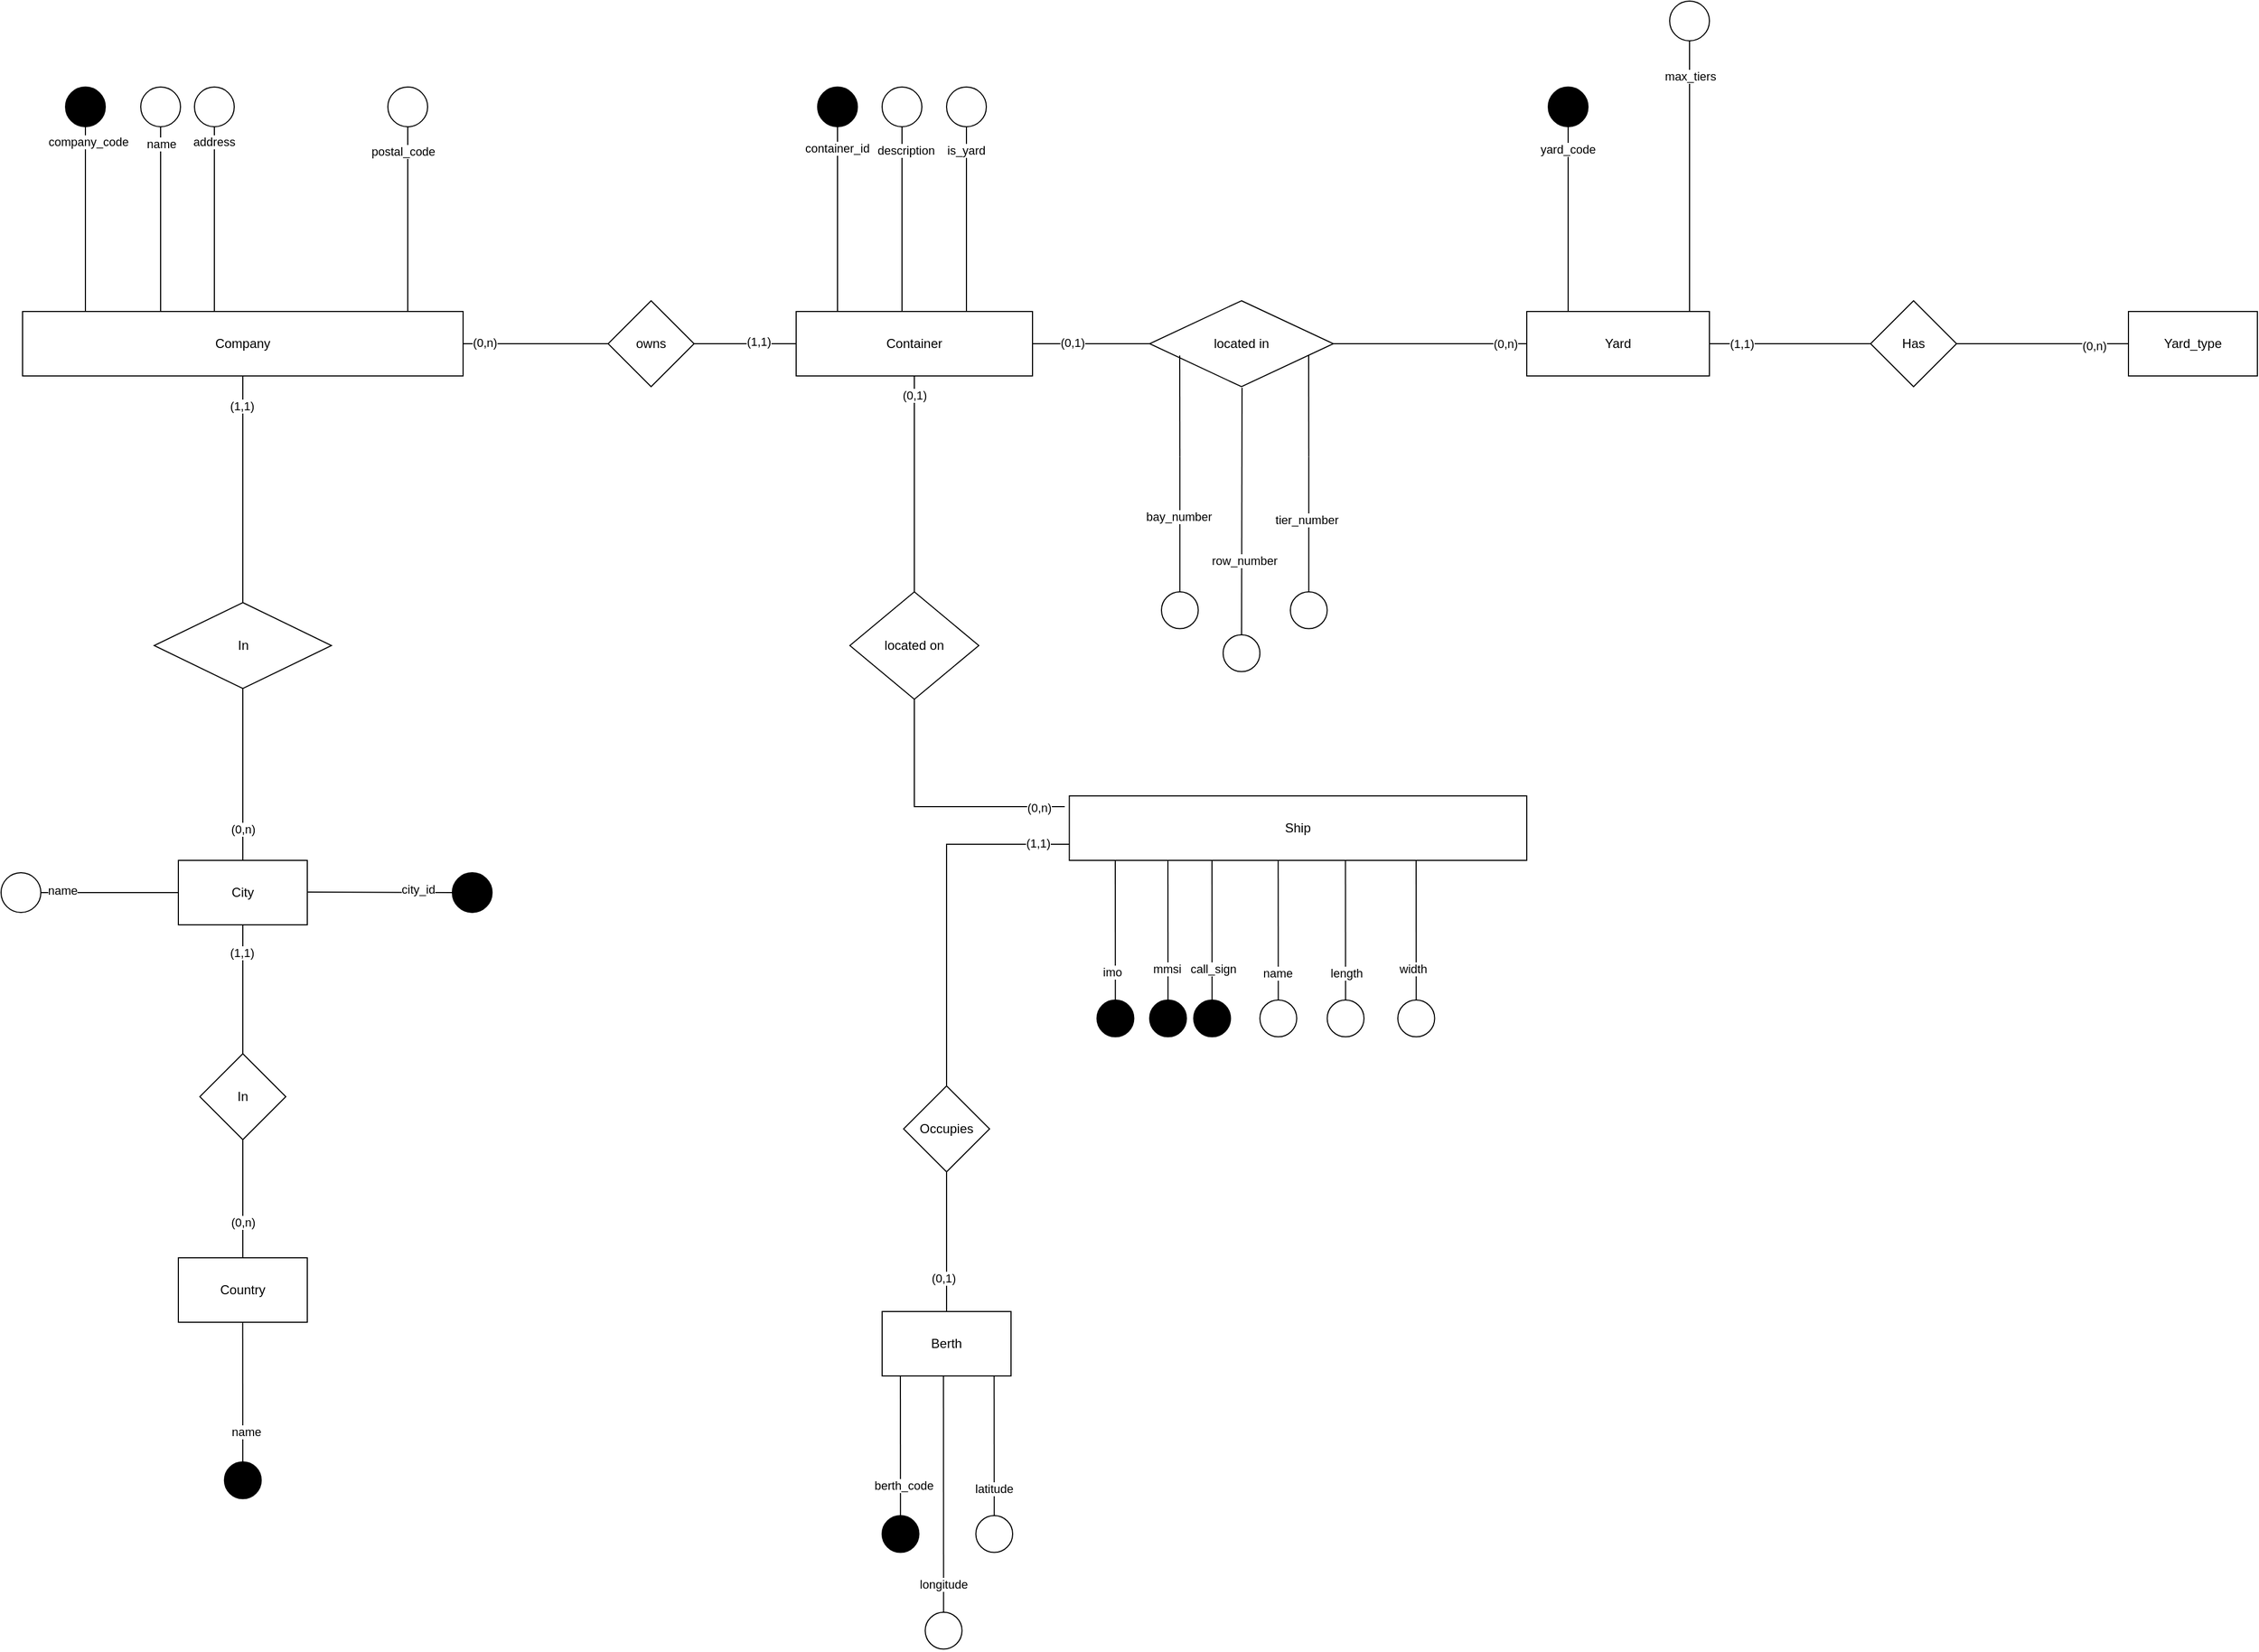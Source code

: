 <mxfile version="24.7.14">
  <diagram name="Page-1" id="e7e014a7-5840-1c2e-5031-d8a46d1fe8dd">
    <mxGraphModel dx="909" dy="559" grid="1" gridSize="10" guides="1" tooltips="1" connect="1" arrows="1" fold="1" page="1" pageScale="1" pageWidth="1169" pageHeight="826" background="none" math="0" shadow="0">
      <root>
        <mxCell id="0" />
        <mxCell id="1" parent="0" />
        <mxCell id="70YwTGDPezHO6x178m7y-58" value="" style="endArrow=none;html=1;rounded=0;exitX=1;exitY=0.5;exitDx=0;exitDy=0;entryX=0;entryY=0.5;entryDx=0;entryDy=0;" parent="1" source="70YwTGDPezHO6x178m7y-44" target="70YwTGDPezHO6x178m7y-57" edge="1">
          <mxGeometry relative="1" as="geometry" />
        </mxCell>
        <mxCell id="_iF7SoQvkyXgK8WLzw-X-60" value="(0,n)" style="edgeLabel;html=1;align=center;verticalAlign=middle;resizable=0;points=[];" vertex="1" connectable="0" parent="70YwTGDPezHO6x178m7y-58">
          <mxGeometry x="-0.702" relative="1" as="geometry">
            <mxPoint y="-1" as="offset" />
          </mxGeometry>
        </mxCell>
        <mxCell id="70YwTGDPezHO6x178m7y-72" value="" style="endArrow=none;html=1;rounded=0;exitX=0.5;exitY=1;exitDx=0;exitDy=0;entryX=0.5;entryY=0;entryDx=0;entryDy=0;" parent="1" source="70YwTGDPezHO6x178m7y-44" target="70YwTGDPezHO6x178m7y-71" edge="1">
          <mxGeometry relative="1" as="geometry" />
        </mxCell>
        <mxCell id="_iF7SoQvkyXgK8WLzw-X-100" value="(1,1)" style="edgeLabel;html=1;align=center;verticalAlign=middle;resizable=0;points=[];" vertex="1" connectable="0" parent="70YwTGDPezHO6x178m7y-72">
          <mxGeometry x="-0.734" y="-1" relative="1" as="geometry">
            <mxPoint as="offset" />
          </mxGeometry>
        </mxCell>
        <mxCell id="70YwTGDPezHO6x178m7y-44" value="Company" style="rounded=0;whiteSpace=wrap;html=1;" parent="1" vertex="1">
          <mxGeometry x="420" y="359" width="410" height="60" as="geometry" />
        </mxCell>
        <mxCell id="70YwTGDPezHO6x178m7y-47" value="" style="endArrow=none;html=1;rounded=0;exitX=0.5;exitY=0;exitDx=0;exitDy=0;entryX=0;entryY=0.5;entryDx=0;entryDy=0;" parent="1" target="70YwTGDPezHO6x178m7y-48" edge="1">
          <mxGeometry width="50" height="50" relative="1" as="geometry">
            <mxPoint x="778.5" y="359" as="sourcePoint" />
            <mxPoint x="723.5" y="200" as="targetPoint" />
          </mxGeometry>
        </mxCell>
        <mxCell id="_iF7SoQvkyXgK8WLzw-X-59" value="postal_code" style="edgeLabel;html=1;align=center;verticalAlign=middle;resizable=0;points=[];" vertex="1" connectable="0" parent="70YwTGDPezHO6x178m7y-47">
          <mxGeometry x="0.721" y="5" relative="1" as="geometry">
            <mxPoint y="-1" as="offset" />
          </mxGeometry>
        </mxCell>
        <mxCell id="70YwTGDPezHO6x178m7y-48" value="" style="ellipse;whiteSpace=wrap;html=1;aspect=fixed;rotation=-90;" parent="1" vertex="1">
          <mxGeometry x="760" y="150" width="37" height="37" as="geometry" />
        </mxCell>
        <mxCell id="70YwTGDPezHO6x178m7y-51" value="" style="endArrow=none;html=1;rounded=0;exitX=0.5;exitY=0;exitDx=0;exitDy=0;entryX=0;entryY=0.5;entryDx=0;entryDy=0;" parent="1" target="70YwTGDPezHO6x178m7y-52" edge="1">
          <mxGeometry width="50" height="50" relative="1" as="geometry">
            <mxPoint x="598.5" y="359" as="sourcePoint" />
            <mxPoint x="543.5" y="200" as="targetPoint" />
          </mxGeometry>
        </mxCell>
        <mxCell id="_iF7SoQvkyXgK8WLzw-X-56" value="address" style="edgeLabel;html=1;align=center;verticalAlign=middle;resizable=0;points=[];" vertex="1" connectable="0" parent="70YwTGDPezHO6x178m7y-51">
          <mxGeometry x="0.823" y="1" relative="1" as="geometry">
            <mxPoint y="-1" as="offset" />
          </mxGeometry>
        </mxCell>
        <mxCell id="70YwTGDPezHO6x178m7y-52" value="" style="ellipse;whiteSpace=wrap;html=1;aspect=fixed;rotation=-90;" parent="1" vertex="1">
          <mxGeometry x="580" y="150" width="37" height="37" as="geometry" />
        </mxCell>
        <mxCell id="70YwTGDPezHO6x178m7y-53" value="" style="endArrow=none;html=1;rounded=0;exitX=0.5;exitY=0;exitDx=0;exitDy=0;entryX=0;entryY=0.5;entryDx=0;entryDy=0;" parent="1" target="70YwTGDPezHO6x178m7y-54" edge="1">
          <mxGeometry width="50" height="50" relative="1" as="geometry">
            <mxPoint x="548.5" y="359" as="sourcePoint" />
            <mxPoint x="493.5" y="200" as="targetPoint" />
          </mxGeometry>
        </mxCell>
        <mxCell id="_iF7SoQvkyXgK8WLzw-X-55" value="name" style="edgeLabel;html=1;align=center;verticalAlign=middle;resizable=0;points=[];" vertex="1" connectable="0" parent="70YwTGDPezHO6x178m7y-53">
          <mxGeometry x="0.808" relative="1" as="geometry">
            <mxPoint y="-1" as="offset" />
          </mxGeometry>
        </mxCell>
        <mxCell id="70YwTGDPezHO6x178m7y-54" value="" style="ellipse;whiteSpace=wrap;html=1;aspect=fixed;rotation=-90;" parent="1" vertex="1">
          <mxGeometry x="530" y="150" width="37" height="37" as="geometry" />
        </mxCell>
        <mxCell id="70YwTGDPezHO6x178m7y-55" value="" style="endArrow=none;html=1;rounded=0;exitX=0.5;exitY=0;exitDx=0;exitDy=0;entryX=0;entryY=0.5;entryDx=0;entryDy=0;" parent="1" target="70YwTGDPezHO6x178m7y-56" edge="1">
          <mxGeometry width="50" height="50" relative="1" as="geometry">
            <mxPoint x="478.5" y="359" as="sourcePoint" />
            <mxPoint x="423.5" y="200" as="targetPoint" />
          </mxGeometry>
        </mxCell>
        <mxCell id="_iF7SoQvkyXgK8WLzw-X-54" value="company_code" style="edgeLabel;html=1;align=center;verticalAlign=middle;resizable=0;points=[];" vertex="1" connectable="0" parent="70YwTGDPezHO6x178m7y-55">
          <mxGeometry x="0.823" y="-2" relative="1" as="geometry">
            <mxPoint y="-1" as="offset" />
          </mxGeometry>
        </mxCell>
        <mxCell id="70YwTGDPezHO6x178m7y-56" value="" style="ellipse;whiteSpace=wrap;html=1;aspect=fixed;rotation=-90;fillColor=black;" parent="1" vertex="1">
          <mxGeometry x="460" y="150" width="37" height="37" as="geometry" />
        </mxCell>
        <mxCell id="70YwTGDPezHO6x178m7y-60" value="" style="endArrow=none;html=1;rounded=0;exitX=1;exitY=0.5;exitDx=0;exitDy=0;entryX=0;entryY=0.5;entryDx=0;entryDy=0;" parent="1" source="70YwTGDPezHO6x178m7y-57" target="70YwTGDPezHO6x178m7y-59" edge="1">
          <mxGeometry relative="1" as="geometry" />
        </mxCell>
        <mxCell id="_iF7SoQvkyXgK8WLzw-X-61" value="(1,1)" style="edgeLabel;html=1;align=center;verticalAlign=middle;resizable=0;points=[];" vertex="1" connectable="0" parent="70YwTGDPezHO6x178m7y-60">
          <mxGeometry x="0.266" y="2" relative="1" as="geometry">
            <mxPoint as="offset" />
          </mxGeometry>
        </mxCell>
        <mxCell id="70YwTGDPezHO6x178m7y-57" value="owns" style="rhombus;whiteSpace=wrap;html=1;rounded=0;" parent="1" vertex="1">
          <mxGeometry x="965" y="349" width="80" height="80" as="geometry" />
        </mxCell>
        <mxCell id="70YwTGDPezHO6x178m7y-68" value="" style="endArrow=none;html=1;rounded=0;entryX=0;entryY=0.5;entryDx=0;entryDy=0;exitX=1;exitY=0.5;exitDx=0;exitDy=0;" parent="1" edge="1">
          <mxGeometry relative="1" as="geometry">
            <mxPoint x="1250" y="419" as="sourcePoint" />
            <mxPoint x="1250" y="620" as="targetPoint" />
          </mxGeometry>
        </mxCell>
        <mxCell id="_iF7SoQvkyXgK8WLzw-X-87" value="(0,1)" style="edgeLabel;html=1;align=center;verticalAlign=middle;resizable=0;points=[];" vertex="1" connectable="0" parent="70YwTGDPezHO6x178m7y-68">
          <mxGeometry x="-0.821" relative="1" as="geometry">
            <mxPoint as="offset" />
          </mxGeometry>
        </mxCell>
        <mxCell id="70YwTGDPezHO6x178m7y-59" value="Container" style="whiteSpace=wrap;html=1;rounded=0;" parent="1" vertex="1">
          <mxGeometry x="1140" y="359" width="220" height="60" as="geometry" />
        </mxCell>
        <mxCell id="70YwTGDPezHO6x178m7y-61" value="" style="endArrow=none;html=1;rounded=0;exitX=0.5;exitY=0;exitDx=0;exitDy=0;entryX=0;entryY=0.5;entryDx=0;entryDy=0;" parent="1" target="70YwTGDPezHO6x178m7y-62" edge="1">
          <mxGeometry width="50" height="50" relative="1" as="geometry">
            <mxPoint x="1178.5" y="359" as="sourcePoint" />
            <mxPoint x="1123.5" y="200" as="targetPoint" />
          </mxGeometry>
        </mxCell>
        <mxCell id="_iF7SoQvkyXgK8WLzw-X-62" value="container_id" style="edgeLabel;html=1;align=center;verticalAlign=middle;resizable=0;points=[];" vertex="1" connectable="0" parent="70YwTGDPezHO6x178m7y-61">
          <mxGeometry x="0.764" y="1" relative="1" as="geometry">
            <mxPoint y="-1" as="offset" />
          </mxGeometry>
        </mxCell>
        <mxCell id="70YwTGDPezHO6x178m7y-62" value="" style="ellipse;whiteSpace=wrap;html=1;aspect=fixed;rotation=-90;fillColor=black;" parent="1" vertex="1">
          <mxGeometry x="1160" y="150" width="37" height="37" as="geometry" />
        </mxCell>
        <mxCell id="70YwTGDPezHO6x178m7y-63" value="" style="endArrow=none;html=1;rounded=0;exitX=0.5;exitY=0;exitDx=0;exitDy=0;entryX=0;entryY=0.5;entryDx=0;entryDy=0;" parent="1" target="70YwTGDPezHO6x178m7y-64" edge="1">
          <mxGeometry width="50" height="50" relative="1" as="geometry">
            <mxPoint x="1238.5" y="359" as="sourcePoint" />
            <mxPoint x="1183.5" y="200" as="targetPoint" />
          </mxGeometry>
        </mxCell>
        <mxCell id="_iF7SoQvkyXgK8WLzw-X-63" value="description" style="edgeLabel;html=1;align=center;verticalAlign=middle;resizable=0;points=[];" vertex="1" connectable="0" parent="70YwTGDPezHO6x178m7y-63">
          <mxGeometry x="0.736" y="-3" relative="1" as="geometry">
            <mxPoint y="-1" as="offset" />
          </mxGeometry>
        </mxCell>
        <mxCell id="70YwTGDPezHO6x178m7y-64" value="" style="ellipse;whiteSpace=wrap;html=1;aspect=fixed;rotation=-90;" parent="1" vertex="1">
          <mxGeometry x="1220" y="150" width="37" height="37" as="geometry" />
        </mxCell>
        <mxCell id="70YwTGDPezHO6x178m7y-65" value="" style="endArrow=none;html=1;rounded=0;exitX=0.5;exitY=0;exitDx=0;exitDy=0;entryX=0;entryY=0.5;entryDx=0;entryDy=0;" parent="1" target="70YwTGDPezHO6x178m7y-66" edge="1">
          <mxGeometry width="50" height="50" relative="1" as="geometry">
            <mxPoint x="1298.5" y="359" as="sourcePoint" />
            <mxPoint x="1243.5" y="200" as="targetPoint" />
          </mxGeometry>
        </mxCell>
        <mxCell id="_iF7SoQvkyXgK8WLzw-X-64" value="is_yard" style="edgeLabel;html=1;align=center;verticalAlign=middle;resizable=0;points=[];" vertex="1" connectable="0" parent="70YwTGDPezHO6x178m7y-65">
          <mxGeometry x="0.736" y="1" relative="1" as="geometry">
            <mxPoint y="-1" as="offset" />
          </mxGeometry>
        </mxCell>
        <mxCell id="70YwTGDPezHO6x178m7y-66" value="" style="ellipse;whiteSpace=wrap;html=1;aspect=fixed;rotation=-90;" parent="1" vertex="1">
          <mxGeometry x="1280" y="150" width="37" height="37" as="geometry" />
        </mxCell>
        <mxCell id="70YwTGDPezHO6x178m7y-70" value="" style="endArrow=none;html=1;rounded=0;entryX=0;entryY=0.5;entryDx=0;entryDy=0;exitX=0.5;exitY=1;exitDx=0;exitDy=0;" parent="1" source="70YwTGDPezHO6x178m7y-67" edge="1">
          <mxGeometry relative="1" as="geometry">
            <Array as="points">
              <mxPoint x="1250" y="820" />
              <mxPoint x="1280" y="820" />
            </Array>
            <mxPoint x="1390" y="820" as="targetPoint" />
          </mxGeometry>
        </mxCell>
        <mxCell id="_iF7SoQvkyXgK8WLzw-X-85" value="(0,n)" style="edgeLabel;html=1;align=center;verticalAlign=middle;resizable=0;points=[];" vertex="1" connectable="0" parent="70YwTGDPezHO6x178m7y-70">
          <mxGeometry x="0.8" y="-1" relative="1" as="geometry">
            <mxPoint as="offset" />
          </mxGeometry>
        </mxCell>
        <mxCell id="70YwTGDPezHO6x178m7y-67" value="located on" style="rhombus;whiteSpace=wrap;html=1;rounded=0;" parent="1" vertex="1">
          <mxGeometry x="1190" y="620" width="120" height="100" as="geometry" />
        </mxCell>
        <mxCell id="70YwTGDPezHO6x178m7y-81" value="" style="endArrow=none;html=1;rounded=0;entryX=0.5;entryY=0;entryDx=0;entryDy=0;exitX=0;exitY=0.75;exitDx=0;exitDy=0;" parent="1" source="70YwTGDPezHO6x178m7y-69" target="70YwTGDPezHO6x178m7y-80" edge="1">
          <mxGeometry relative="1" as="geometry">
            <Array as="points">
              <mxPoint x="1280" y="855" />
            </Array>
          </mxGeometry>
        </mxCell>
        <mxCell id="_iF7SoQvkyXgK8WLzw-X-84" value="(1,1)" style="edgeLabel;html=1;align=center;verticalAlign=middle;resizable=0;points=[];" vertex="1" connectable="0" parent="70YwTGDPezHO6x178m7y-81">
          <mxGeometry x="-0.826" y="-1" relative="1" as="geometry">
            <mxPoint as="offset" />
          </mxGeometry>
        </mxCell>
        <mxCell id="70YwTGDPezHO6x178m7y-69" value="Ship" style="whiteSpace=wrap;html=1;rounded=0;" parent="1" vertex="1">
          <mxGeometry x="1394.25" y="810" width="425.75" height="60" as="geometry" />
        </mxCell>
        <mxCell id="70YwTGDPezHO6x178m7y-75" value="" style="endArrow=none;html=1;rounded=0;exitX=0.5;exitY=1;exitDx=0;exitDy=0;entryX=0.5;entryY=0;entryDx=0;entryDy=0;" parent="1" source="70YwTGDPezHO6x178m7y-71" target="70YwTGDPezHO6x178m7y-74" edge="1">
          <mxGeometry relative="1" as="geometry" />
        </mxCell>
        <mxCell id="_iF7SoQvkyXgK8WLzw-X-101" value="(0,n)" style="edgeLabel;html=1;align=center;verticalAlign=middle;resizable=0;points=[];" vertex="1" connectable="0" parent="70YwTGDPezHO6x178m7y-75">
          <mxGeometry x="0.637" relative="1" as="geometry">
            <mxPoint as="offset" />
          </mxGeometry>
        </mxCell>
        <mxCell id="70YwTGDPezHO6x178m7y-71" value="In" style="rhombus;whiteSpace=wrap;html=1;rounded=0;" parent="1" vertex="1">
          <mxGeometry x="542.5" y="630" width="165" height="80" as="geometry" />
        </mxCell>
        <mxCell id="70YwTGDPezHO6x178m7y-77" value="" style="endArrow=none;html=1;rounded=0;exitX=0.5;exitY=1;exitDx=0;exitDy=0;entryX=0.5;entryY=0;entryDx=0;entryDy=0;" parent="1" source="70YwTGDPezHO6x178m7y-74" target="70YwTGDPezHO6x178m7y-76" edge="1">
          <mxGeometry relative="1" as="geometry" />
        </mxCell>
        <mxCell id="_iF7SoQvkyXgK8WLzw-X-110" value="(1,1)" style="edgeLabel;html=1;align=center;verticalAlign=middle;resizable=0;points=[];" vertex="1" connectable="0" parent="70YwTGDPezHO6x178m7y-77">
          <mxGeometry x="-0.571" y="-1" relative="1" as="geometry">
            <mxPoint as="offset" />
          </mxGeometry>
        </mxCell>
        <mxCell id="70YwTGDPezHO6x178m7y-74" value="City" style="whiteSpace=wrap;html=1;rounded=0;" parent="1" vertex="1">
          <mxGeometry x="565" y="870" width="120" height="60" as="geometry" />
        </mxCell>
        <mxCell id="70YwTGDPezHO6x178m7y-79" value="" style="endArrow=none;html=1;rounded=0;entryX=0.5;entryY=0;entryDx=0;entryDy=0;exitX=0.5;exitY=1;exitDx=0;exitDy=0;" parent="1" source="70YwTGDPezHO6x178m7y-76" target="70YwTGDPezHO6x178m7y-78" edge="1">
          <mxGeometry relative="1" as="geometry" />
        </mxCell>
        <mxCell id="_iF7SoQvkyXgK8WLzw-X-111" value="(0,n)" style="edgeLabel;html=1;align=center;verticalAlign=middle;resizable=0;points=[];" vertex="1" connectable="0" parent="70YwTGDPezHO6x178m7y-79">
          <mxGeometry x="0.397" relative="1" as="geometry">
            <mxPoint as="offset" />
          </mxGeometry>
        </mxCell>
        <mxCell id="70YwTGDPezHO6x178m7y-76" value="In" style="rhombus;whiteSpace=wrap;html=1;rounded=0;" parent="1" vertex="1">
          <mxGeometry x="585" y="1050" width="80" height="80" as="geometry" />
        </mxCell>
        <mxCell id="70YwTGDPezHO6x178m7y-78" value="Country" style="whiteSpace=wrap;html=1;rounded=0;" parent="1" vertex="1">
          <mxGeometry x="565" y="1240" width="120" height="60" as="geometry" />
        </mxCell>
        <mxCell id="70YwTGDPezHO6x178m7y-83" value="" style="endArrow=none;html=1;rounded=0;entryX=0.5;entryY=0;entryDx=0;entryDy=0;exitX=0.5;exitY=1;exitDx=0;exitDy=0;" parent="1" source="70YwTGDPezHO6x178m7y-80" target="70YwTGDPezHO6x178m7y-82" edge="1">
          <mxGeometry relative="1" as="geometry" />
        </mxCell>
        <mxCell id="_iF7SoQvkyXgK8WLzw-X-83" value="(0,1)" style="edgeLabel;html=1;align=center;verticalAlign=middle;resizable=0;points=[];" vertex="1" connectable="0" parent="70YwTGDPezHO6x178m7y-83">
          <mxGeometry x="0.523" y="-3" relative="1" as="geometry">
            <mxPoint as="offset" />
          </mxGeometry>
        </mxCell>
        <mxCell id="70YwTGDPezHO6x178m7y-80" value="Occupies" style="rhombus;whiteSpace=wrap;html=1;rounded=0;" parent="1" vertex="1">
          <mxGeometry x="1240" y="1080" width="80" height="80" as="geometry" />
        </mxCell>
        <mxCell id="70YwTGDPezHO6x178m7y-82" value="Berth" style="whiteSpace=wrap;html=1;rounded=0;" parent="1" vertex="1">
          <mxGeometry x="1220" y="1290" width="120" height="60" as="geometry" />
        </mxCell>
        <mxCell id="70YwTGDPezHO6x178m7y-87" value="" style="endArrow=none;html=1;rounded=0;exitX=0.5;exitY=0;exitDx=0;exitDy=0;entryX=0;entryY=0.5;entryDx=0;entryDy=0;" parent="1" target="70YwTGDPezHO6x178m7y-86" edge="1">
          <mxGeometry relative="1" as="geometry">
            <mxPoint x="1710" y="389.005" as="sourcePoint" />
          </mxGeometry>
        </mxCell>
        <mxCell id="70YwTGDPezHO6x178m7y-84" value="located in" style="rhombus;whiteSpace=wrap;html=1;rounded=0;" parent="1" vertex="1">
          <mxGeometry x="1469" y="349" width="171" height="80" as="geometry" />
        </mxCell>
        <mxCell id="_iF7SoQvkyXgK8WLzw-X-113" value="" style="endArrow=none;html=1;rounded=0;exitX=1;exitY=0.5;exitDx=0;exitDy=0;entryX=0;entryY=0.5;entryDx=0;entryDy=0;" edge="1" parent="1" source="70YwTGDPezHO6x178m7y-86" target="_iF7SoQvkyXgK8WLzw-X-112">
          <mxGeometry relative="1" as="geometry" />
        </mxCell>
        <mxCell id="_iF7SoQvkyXgK8WLzw-X-116" value="(1,1)" style="edgeLabel;html=1;align=center;verticalAlign=middle;resizable=0;points=[];" vertex="1" connectable="0" parent="_iF7SoQvkyXgK8WLzw-X-113">
          <mxGeometry x="-0.607" relative="1" as="geometry">
            <mxPoint as="offset" />
          </mxGeometry>
        </mxCell>
        <mxCell id="70YwTGDPezHO6x178m7y-86" value="Yard" style="whiteSpace=wrap;html=1;rounded=0;" parent="1" vertex="1">
          <mxGeometry x="1820" y="359" width="170" height="60" as="geometry" />
        </mxCell>
        <mxCell id="_iF7SoQvkyXgK8WLzw-X-3" value="" style="endArrow=none;html=1;rounded=0;exitX=0.5;exitY=0;exitDx=0;exitDy=0;entryX=0;entryY=0.5;entryDx=0;entryDy=0;" edge="1" parent="1" target="_iF7SoQvkyXgK8WLzw-X-4">
          <mxGeometry width="50" height="50" relative="1" as="geometry">
            <mxPoint x="1971.5" y="359" as="sourcePoint" />
            <mxPoint x="1916.5" y="200" as="targetPoint" />
          </mxGeometry>
        </mxCell>
        <mxCell id="_iF7SoQvkyXgK8WLzw-X-71" value="max_tiers" style="edgeLabel;html=1;align=center;verticalAlign=middle;resizable=0;points=[];" vertex="1" connectable="0" parent="_iF7SoQvkyXgK8WLzw-X-3">
          <mxGeometry x="0.736" relative="1" as="geometry">
            <mxPoint y="-1" as="offset" />
          </mxGeometry>
        </mxCell>
        <mxCell id="_iF7SoQvkyXgK8WLzw-X-4" value="" style="ellipse;whiteSpace=wrap;html=1;aspect=fixed;rotation=-90;" vertex="1" parent="1">
          <mxGeometry x="1953" y="70" width="37" height="37" as="geometry" />
        </mxCell>
        <mxCell id="_iF7SoQvkyXgK8WLzw-X-7" value="" style="endArrow=none;html=1;rounded=0;exitX=0.5;exitY=0;exitDx=0;exitDy=0;entryX=0;entryY=0.5;entryDx=0;entryDy=0;" edge="1" parent="1" target="_iF7SoQvkyXgK8WLzw-X-8">
          <mxGeometry width="50" height="50" relative="1" as="geometry">
            <mxPoint x="1858.5" y="359" as="sourcePoint" />
            <mxPoint x="1803.5" y="200" as="targetPoint" />
          </mxGeometry>
        </mxCell>
        <mxCell id="_iF7SoQvkyXgK8WLzw-X-68" value="yard_code" style="edgeLabel;html=1;align=center;verticalAlign=middle;resizable=0;points=[];" vertex="1" connectable="0" parent="_iF7SoQvkyXgK8WLzw-X-7">
          <mxGeometry x="0.75" y="1" relative="1" as="geometry">
            <mxPoint y="-1" as="offset" />
          </mxGeometry>
        </mxCell>
        <mxCell id="_iF7SoQvkyXgK8WLzw-X-8" value="" style="ellipse;whiteSpace=wrap;html=1;aspect=fixed;rotation=-90;fillColor=black;" vertex="1" parent="1">
          <mxGeometry x="1840" y="150" width="37" height="37" as="geometry" />
        </mxCell>
        <mxCell id="_iF7SoQvkyXgK8WLzw-X-16" value="" style="endArrow=none;html=1;rounded=0;" edge="1" parent="1">
          <mxGeometry width="50" height="50" relative="1" as="geometry">
            <mxPoint x="1250" y="530" as="sourcePoint" />
            <mxPoint x="1250" y="530" as="targetPoint" />
            <Array as="points" />
          </mxGeometry>
        </mxCell>
        <mxCell id="_iF7SoQvkyXgK8WLzw-X-17" value="" style="endArrow=none;html=1;rounded=0;entryX=0;entryY=0.5;entryDx=0;entryDy=0;" edge="1" parent="1" target="_iF7SoQvkyXgK8WLzw-X-18">
          <mxGeometry width="50" height="50" relative="1" as="geometry">
            <mxPoint x="1497.125" y="494.25" as="sourcePoint" />
            <mxPoint x="1500.75" y="542" as="targetPoint" />
          </mxGeometry>
        </mxCell>
        <mxCell id="_iF7SoQvkyXgK8WLzw-X-65" value="bay_number" style="edgeLabel;html=1;align=center;verticalAlign=middle;resizable=0;points=[];" vertex="1" connectable="0" parent="_iF7SoQvkyXgK8WLzw-X-17">
          <mxGeometry x="-0.315" y="-1" relative="1" as="geometry">
            <mxPoint as="offset" />
          </mxGeometry>
        </mxCell>
        <mxCell id="_iF7SoQvkyXgK8WLzw-X-18" value="" style="ellipse;whiteSpace=wrap;html=1;aspect=fixed;rotation=-90;" vertex="1" parent="1">
          <mxGeometry x="1480" y="620" width="34.25" height="34.25" as="geometry" />
        </mxCell>
        <mxCell id="_iF7SoQvkyXgK8WLzw-X-20" value="" style="endArrow=none;html=1;rounded=0;entryX=0;entryY=0.5;entryDx=0;entryDy=0;" edge="1" parent="1" target="_iF7SoQvkyXgK8WLzw-X-21">
          <mxGeometry width="50" height="50" relative="1" as="geometry">
            <mxPoint x="1555" y="430" as="sourcePoint" />
            <mxPoint x="1558.13" y="561" as="targetPoint" />
            <Array as="points" />
          </mxGeometry>
        </mxCell>
        <mxCell id="_iF7SoQvkyXgK8WLzw-X-66" value="row_number" style="edgeLabel;html=1;align=center;verticalAlign=middle;resizable=0;points=[];" vertex="1" connectable="0" parent="_iF7SoQvkyXgK8WLzw-X-20">
          <mxGeometry x="0.22" y="2" relative="1" as="geometry">
            <mxPoint as="offset" />
          </mxGeometry>
        </mxCell>
        <mxCell id="_iF7SoQvkyXgK8WLzw-X-21" value="" style="ellipse;whiteSpace=wrap;html=1;aspect=fixed;rotation=-90;" vertex="1" parent="1">
          <mxGeometry x="1537.38" y="660" width="34.25" height="34.25" as="geometry" />
        </mxCell>
        <mxCell id="_iF7SoQvkyXgK8WLzw-X-22" value="" style="endArrow=none;html=1;rounded=0;entryX=0;entryY=0.5;entryDx=0;entryDy=0;" edge="1" parent="1" target="_iF7SoQvkyXgK8WLzw-X-23">
          <mxGeometry width="50" height="50" relative="1" as="geometry">
            <mxPoint x="1617.125" y="494.25" as="sourcePoint" />
            <mxPoint x="1620.75" y="542" as="targetPoint" />
          </mxGeometry>
        </mxCell>
        <mxCell id="_iF7SoQvkyXgK8WLzw-X-67" value="tier_number" style="edgeLabel;html=1;align=center;verticalAlign=middle;resizable=0;points=[];" vertex="1" connectable="0" parent="_iF7SoQvkyXgK8WLzw-X-22">
          <mxGeometry x="-0.286" y="-2" relative="1" as="geometry">
            <mxPoint y="1" as="offset" />
          </mxGeometry>
        </mxCell>
        <mxCell id="_iF7SoQvkyXgK8WLzw-X-23" value="" style="ellipse;whiteSpace=wrap;html=1;aspect=fixed;rotation=-90;" vertex="1" parent="1">
          <mxGeometry x="1600" y="620" width="34.25" height="34.25" as="geometry" />
        </mxCell>
        <mxCell id="_iF7SoQvkyXgK8WLzw-X-24" value="" style="endArrow=none;html=1;rounded=0;entryX=0;entryY=0.5;entryDx=0;entryDy=0;" edge="1" parent="1" target="_iF7SoQvkyXgK8WLzw-X-25">
          <mxGeometry width="50" height="50" relative="1" as="geometry">
            <mxPoint x="1237" y="1350" as="sourcePoint" />
            <mxPoint x="1240.75" y="1492" as="targetPoint" />
          </mxGeometry>
        </mxCell>
        <mxCell id="_iF7SoQvkyXgK8WLzw-X-80" value="berth_code" style="edgeLabel;html=1;align=center;verticalAlign=middle;resizable=0;points=[];" vertex="1" connectable="0" parent="_iF7SoQvkyXgK8WLzw-X-24">
          <mxGeometry x="0.245" y="3" relative="1" as="geometry">
            <mxPoint as="offset" />
          </mxGeometry>
        </mxCell>
        <mxCell id="_iF7SoQvkyXgK8WLzw-X-25" value="" style="ellipse;whiteSpace=wrap;html=1;aspect=fixed;rotation=-90;fillColor=black;" vertex="1" parent="1">
          <mxGeometry x="1220" y="1480" width="34.25" height="34.25" as="geometry" />
        </mxCell>
        <mxCell id="_iF7SoQvkyXgK8WLzw-X-26" value="" style="endArrow=none;html=1;rounded=0;entryX=0;entryY=0.5;entryDx=0;entryDy=0;" edge="1" parent="1" target="_iF7SoQvkyXgK8WLzw-X-27">
          <mxGeometry width="50" height="50" relative="1" as="geometry">
            <mxPoint x="1277.13" y="1350" as="sourcePoint" />
            <mxPoint x="1280.88" y="1492" as="targetPoint" />
          </mxGeometry>
        </mxCell>
        <mxCell id="_iF7SoQvkyXgK8WLzw-X-81" value="longitude" style="edgeLabel;html=1;align=center;verticalAlign=middle;resizable=0;points=[];" vertex="1" connectable="0" parent="_iF7SoQvkyXgK8WLzw-X-26">
          <mxGeometry x="0.522" relative="1" as="geometry">
            <mxPoint as="offset" />
          </mxGeometry>
        </mxCell>
        <mxCell id="_iF7SoQvkyXgK8WLzw-X-27" value="" style="ellipse;whiteSpace=wrap;html=1;aspect=fixed;rotation=-90;" vertex="1" parent="1">
          <mxGeometry x="1260.12" y="1570" width="34.25" height="34.25" as="geometry" />
        </mxCell>
        <mxCell id="_iF7SoQvkyXgK8WLzw-X-28" value="" style="endArrow=none;html=1;rounded=0;entryX=0;entryY=0.5;entryDx=0;entryDy=0;" edge="1" parent="1" target="_iF7SoQvkyXgK8WLzw-X-29">
          <mxGeometry width="50" height="50" relative="1" as="geometry">
            <mxPoint x="1324.25" y="1350" as="sourcePoint" />
            <mxPoint x="1328" y="1492" as="targetPoint" />
          </mxGeometry>
        </mxCell>
        <mxCell id="_iF7SoQvkyXgK8WLzw-X-82" value="latitude" style="edgeLabel;html=1;align=center;verticalAlign=middle;resizable=0;points=[];" vertex="1" connectable="0" parent="_iF7SoQvkyXgK8WLzw-X-28">
          <mxGeometry x="0.276" y="-1" relative="1" as="geometry">
            <mxPoint as="offset" />
          </mxGeometry>
        </mxCell>
        <mxCell id="_iF7SoQvkyXgK8WLzw-X-29" value="" style="ellipse;whiteSpace=wrap;html=1;aspect=fixed;rotation=-90;" vertex="1" parent="1">
          <mxGeometry x="1307.25" y="1480" width="34.25" height="34.25" as="geometry" />
        </mxCell>
        <mxCell id="_iF7SoQvkyXgK8WLzw-X-30" value="" style="endArrow=none;html=1;rounded=0;entryX=0;entryY=0.5;entryDx=0;entryDy=0;" edge="1" parent="1" target="_iF7SoQvkyXgK8WLzw-X-31">
          <mxGeometry width="50" height="50" relative="1" as="geometry">
            <mxPoint x="1437" y="870" as="sourcePoint" />
            <mxPoint x="1440.75" y="1012" as="targetPoint" />
          </mxGeometry>
        </mxCell>
        <mxCell id="_iF7SoQvkyXgK8WLzw-X-72" value="imo" style="edgeLabel;html=1;align=center;verticalAlign=middle;resizable=0;points=[];" vertex="1" connectable="0" parent="_iF7SoQvkyXgK8WLzw-X-30">
          <mxGeometry x="0.26" y="-3" relative="1" as="geometry">
            <mxPoint as="offset" />
          </mxGeometry>
        </mxCell>
        <mxCell id="_iF7SoQvkyXgK8WLzw-X-31" value="" style="ellipse;whiteSpace=wrap;html=1;aspect=fixed;rotation=-90;fillColor=black;" vertex="1" parent="1">
          <mxGeometry x="1420" y="1000" width="34.25" height="34.25" as="geometry" />
        </mxCell>
        <mxCell id="_iF7SoQvkyXgK8WLzw-X-32" value="" style="endArrow=none;html=1;rounded=0;entryX=0;entryY=0.5;entryDx=0;entryDy=0;" edge="1" parent="1" target="_iF7SoQvkyXgK8WLzw-X-33">
          <mxGeometry width="50" height="50" relative="1" as="geometry">
            <mxPoint x="1486" y="870" as="sourcePoint" />
            <mxPoint x="1489.75" y="1012" as="targetPoint" />
          </mxGeometry>
        </mxCell>
        <mxCell id="_iF7SoQvkyXgK8WLzw-X-73" value="mmsi" style="edgeLabel;html=1;align=center;verticalAlign=middle;resizable=0;points=[];" vertex="1" connectable="0" parent="_iF7SoQvkyXgK8WLzw-X-32">
          <mxGeometry x="0.23" y="-1" relative="1" as="geometry">
            <mxPoint as="offset" />
          </mxGeometry>
        </mxCell>
        <mxCell id="_iF7SoQvkyXgK8WLzw-X-33" value="" style="ellipse;whiteSpace=wrap;html=1;aspect=fixed;rotation=-90;fillColor=black;" vertex="1" parent="1">
          <mxGeometry x="1469" y="1000" width="34.25" height="34.25" as="geometry" />
        </mxCell>
        <mxCell id="_iF7SoQvkyXgK8WLzw-X-34" value="" style="endArrow=none;html=1;rounded=0;entryX=0;entryY=0.5;entryDx=0;entryDy=0;" edge="1" parent="1" target="_iF7SoQvkyXgK8WLzw-X-35">
          <mxGeometry width="50" height="50" relative="1" as="geometry">
            <mxPoint x="1527" y="870" as="sourcePoint" />
            <mxPoint x="1530.75" y="1012" as="targetPoint" />
          </mxGeometry>
        </mxCell>
        <mxCell id="_iF7SoQvkyXgK8WLzw-X-74" value="call_sign" style="edgeLabel;html=1;align=center;verticalAlign=middle;resizable=0;points=[];" vertex="1" connectable="0" parent="_iF7SoQvkyXgK8WLzw-X-34">
          <mxGeometry x="0.23" y="1" relative="1" as="geometry">
            <mxPoint as="offset" />
          </mxGeometry>
        </mxCell>
        <mxCell id="_iF7SoQvkyXgK8WLzw-X-35" value="" style="ellipse;whiteSpace=wrap;html=1;aspect=fixed;rotation=-90;fillColor=black;" vertex="1" parent="1">
          <mxGeometry x="1510" y="1000" width="34.25" height="34.25" as="geometry" />
        </mxCell>
        <mxCell id="_iF7SoQvkyXgK8WLzw-X-36" value="" style="endArrow=none;html=1;rounded=0;entryX=0;entryY=0.5;entryDx=0;entryDy=0;" edge="1" parent="1" target="_iF7SoQvkyXgK8WLzw-X-37">
          <mxGeometry width="50" height="50" relative="1" as="geometry">
            <mxPoint x="1588.63" y="870" as="sourcePoint" />
            <mxPoint x="1592.38" y="1012" as="targetPoint" />
          </mxGeometry>
        </mxCell>
        <mxCell id="_iF7SoQvkyXgK8WLzw-X-75" value="name" style="edgeLabel;html=1;align=center;verticalAlign=middle;resizable=0;points=[];" vertex="1" connectable="0" parent="_iF7SoQvkyXgK8WLzw-X-36">
          <mxGeometry x="0.276" y="-1" relative="1" as="geometry">
            <mxPoint as="offset" />
          </mxGeometry>
        </mxCell>
        <mxCell id="_iF7SoQvkyXgK8WLzw-X-37" value="" style="ellipse;whiteSpace=wrap;html=1;aspect=fixed;rotation=-90;" vertex="1" parent="1">
          <mxGeometry x="1571.63" y="1000" width="34.25" height="34.25" as="geometry" />
        </mxCell>
        <mxCell id="_iF7SoQvkyXgK8WLzw-X-38" value="" style="endArrow=none;html=1;rounded=0;entryX=0;entryY=0.5;entryDx=0;entryDy=0;" edge="1" parent="1" target="_iF7SoQvkyXgK8WLzw-X-39">
          <mxGeometry width="50" height="50" relative="1" as="geometry">
            <mxPoint x="1651.25" y="870" as="sourcePoint" />
            <mxPoint x="1655" y="1012" as="targetPoint" />
          </mxGeometry>
        </mxCell>
        <mxCell id="_iF7SoQvkyXgK8WLzw-X-76" value="length" style="edgeLabel;html=1;align=center;verticalAlign=middle;resizable=0;points=[];" vertex="1" connectable="0" parent="_iF7SoQvkyXgK8WLzw-X-38">
          <mxGeometry x="0.276" relative="1" as="geometry">
            <mxPoint as="offset" />
          </mxGeometry>
        </mxCell>
        <mxCell id="_iF7SoQvkyXgK8WLzw-X-39" value="" style="ellipse;whiteSpace=wrap;html=1;aspect=fixed;rotation=-90;" vertex="1" parent="1">
          <mxGeometry x="1634.25" y="1000" width="34.25" height="34.25" as="geometry" />
        </mxCell>
        <mxCell id="_iF7SoQvkyXgK8WLzw-X-40" value="" style="endArrow=none;html=1;rounded=0;entryX=0;entryY=0.5;entryDx=0;entryDy=0;" edge="1" parent="1" target="_iF7SoQvkyXgK8WLzw-X-41">
          <mxGeometry width="50" height="50" relative="1" as="geometry">
            <mxPoint x="1717" y="870" as="sourcePoint" />
            <mxPoint x="1720.75" y="1012" as="targetPoint" />
          </mxGeometry>
        </mxCell>
        <mxCell id="_iF7SoQvkyXgK8WLzw-X-77" value="width" style="edgeLabel;html=1;align=center;verticalAlign=middle;resizable=0;points=[];" vertex="1" connectable="0" parent="_iF7SoQvkyXgK8WLzw-X-40">
          <mxGeometry x="0.23" y="-3" relative="1" as="geometry">
            <mxPoint as="offset" />
          </mxGeometry>
        </mxCell>
        <mxCell id="_iF7SoQvkyXgK8WLzw-X-41" value="" style="ellipse;whiteSpace=wrap;html=1;aspect=fixed;rotation=-90;" vertex="1" parent="1">
          <mxGeometry x="1700" y="1000" width="34.25" height="34.25" as="geometry" />
        </mxCell>
        <mxCell id="_iF7SoQvkyXgK8WLzw-X-47" value="" style="endArrow=none;html=1;rounded=0;entryX=0;entryY=0.5;entryDx=0;entryDy=0;" edge="1" parent="1">
          <mxGeometry width="50" height="50" relative="1" as="geometry">
            <mxPoint x="1497" y="400" as="sourcePoint" />
            <mxPoint x="1497.125" y="494.25" as="targetPoint" />
          </mxGeometry>
        </mxCell>
        <mxCell id="_iF7SoQvkyXgK8WLzw-X-50" value="" style="endArrow=none;html=1;rounded=0;entryX=0;entryY=0.5;entryDx=0;entryDy=0;" edge="1" parent="1">
          <mxGeometry width="50" height="50" relative="1" as="geometry">
            <mxPoint x="1617" y="400" as="sourcePoint" />
            <mxPoint x="1617.125" y="494.25" as="targetPoint" />
          </mxGeometry>
        </mxCell>
        <mxCell id="_iF7SoQvkyXgK8WLzw-X-91" value="" style="endArrow=none;html=1;rounded=0;entryX=0;entryY=0.5;entryDx=0;entryDy=0;exitX=1;exitY=0.5;exitDx=0;exitDy=0;" edge="1" parent="1" source="70YwTGDPezHO6x178m7y-59" target="70YwTGDPezHO6x178m7y-84">
          <mxGeometry width="50" height="50" relative="1" as="geometry">
            <mxPoint x="1330" y="500" as="sourcePoint" />
            <mxPoint x="1414.25" y="389" as="targetPoint" />
          </mxGeometry>
        </mxCell>
        <mxCell id="_iF7SoQvkyXgK8WLzw-X-93" value="(0,1)" style="edgeLabel;html=1;align=center;verticalAlign=middle;resizable=0;points=[];" vertex="1" connectable="0" parent="_iF7SoQvkyXgK8WLzw-X-91">
          <mxGeometry x="-0.326" y="1" relative="1" as="geometry">
            <mxPoint as="offset" />
          </mxGeometry>
        </mxCell>
        <mxCell id="_iF7SoQvkyXgK8WLzw-X-98" value="" style="endArrow=none;html=1;rounded=0;exitX=1;exitY=0.5;exitDx=0;exitDy=0;entryX=0.5;entryY=0;entryDx=0;entryDy=0;" edge="1" parent="1" source="70YwTGDPezHO6x178m7y-84">
          <mxGeometry relative="1" as="geometry">
            <mxPoint x="1640" y="389" as="sourcePoint" />
            <mxPoint x="1710" y="389.005" as="targetPoint" />
          </mxGeometry>
        </mxCell>
        <mxCell id="_iF7SoQvkyXgK8WLzw-X-121" value="(0,n)" style="edgeLabel;html=1;align=center;verticalAlign=middle;resizable=0;points=[];" vertex="1" connectable="0" parent="_iF7SoQvkyXgK8WLzw-X-98">
          <mxGeometry x="-0.344" y="1" relative="1" as="geometry">
            <mxPoint x="137" y="1" as="offset" />
          </mxGeometry>
        </mxCell>
        <mxCell id="_iF7SoQvkyXgK8WLzw-X-102" value="" style="endArrow=none;html=1;rounded=0;entryX=0;entryY=0.5;entryDx=0;entryDy=0;exitX=0.5;exitY=1;exitDx=0;exitDy=0;" edge="1" parent="1" source="_iF7SoQvkyXgK8WLzw-X-104" target="70YwTGDPezHO6x178m7y-74">
          <mxGeometry width="50" height="50" relative="1" as="geometry">
            <mxPoint x="460" y="900" as="sourcePoint" />
            <mxPoint x="510" y="880" as="targetPoint" />
          </mxGeometry>
        </mxCell>
        <mxCell id="_iF7SoQvkyXgK8WLzw-X-109" value="name" style="edgeLabel;html=1;align=center;verticalAlign=middle;resizable=0;points=[];" vertex="1" connectable="0" parent="_iF7SoQvkyXgK8WLzw-X-102">
          <mxGeometry x="-0.689" y="2" relative="1" as="geometry">
            <mxPoint as="offset" />
          </mxGeometry>
        </mxCell>
        <mxCell id="_iF7SoQvkyXgK8WLzw-X-104" value="" style="ellipse;whiteSpace=wrap;html=1;aspect=fixed;rotation=-90;" vertex="1" parent="1">
          <mxGeometry x="400" y="881.5" width="37" height="37" as="geometry" />
        </mxCell>
        <mxCell id="_iF7SoQvkyXgK8WLzw-X-105" value="" style="endArrow=none;html=1;rounded=0;entryX=0.5;entryY=0;entryDx=0;entryDy=0;exitX=0.5;exitY=1;exitDx=0;exitDy=0;" edge="1" parent="1" target="_iF7SoQvkyXgK8WLzw-X-106">
          <mxGeometry width="50" height="50" relative="1" as="geometry">
            <mxPoint x="685" y="899.47" as="sourcePoint" />
            <mxPoint x="813" y="899.47" as="targetPoint" />
          </mxGeometry>
        </mxCell>
        <mxCell id="_iF7SoQvkyXgK8WLzw-X-108" value="city_id" style="edgeLabel;html=1;align=center;verticalAlign=middle;resizable=0;points=[];" vertex="1" connectable="0" parent="_iF7SoQvkyXgK8WLzw-X-105">
          <mxGeometry x="0.517" y="3" relative="1" as="geometry">
            <mxPoint as="offset" />
          </mxGeometry>
        </mxCell>
        <mxCell id="_iF7SoQvkyXgK8WLzw-X-106" value="" style="ellipse;whiteSpace=wrap;html=1;aspect=fixed;rotation=-90;fillColor=black;" vertex="1" parent="1">
          <mxGeometry x="820" y="881.5" width="37" height="37" as="geometry" />
        </mxCell>
        <mxCell id="_iF7SoQvkyXgK8WLzw-X-115" value="" style="endArrow=none;html=1;rounded=0;exitX=1;exitY=0.5;exitDx=0;exitDy=0;entryX=0;entryY=0.5;entryDx=0;entryDy=0;" edge="1" parent="1" source="_iF7SoQvkyXgK8WLzw-X-112" target="_iF7SoQvkyXgK8WLzw-X-114">
          <mxGeometry relative="1" as="geometry" />
        </mxCell>
        <mxCell id="_iF7SoQvkyXgK8WLzw-X-117" value="(0,n)" style="edgeLabel;html=1;align=center;verticalAlign=middle;resizable=0;points=[];" vertex="1" connectable="0" parent="_iF7SoQvkyXgK8WLzw-X-115">
          <mxGeometry x="0.594" y="-2" relative="1" as="geometry">
            <mxPoint as="offset" />
          </mxGeometry>
        </mxCell>
        <mxCell id="_iF7SoQvkyXgK8WLzw-X-112" value="Has" style="rhombus;whiteSpace=wrap;html=1;rounded=0;" vertex="1" parent="1">
          <mxGeometry x="2140" y="349" width="80" height="80" as="geometry" />
        </mxCell>
        <mxCell id="_iF7SoQvkyXgK8WLzw-X-114" value="Yard_type" style="whiteSpace=wrap;html=1;rounded=0;" vertex="1" parent="1">
          <mxGeometry x="2380" y="359" width="120" height="60" as="geometry" />
        </mxCell>
        <mxCell id="_iF7SoQvkyXgK8WLzw-X-122" value="" style="endArrow=none;html=1;rounded=0;entryX=0;entryY=0.5;entryDx=0;entryDy=0;" edge="1" parent="1" target="_iF7SoQvkyXgK8WLzw-X-124">
          <mxGeometry width="50" height="50" relative="1" as="geometry">
            <mxPoint x="624.88" y="1300" as="sourcePoint" />
            <mxPoint x="628.63" y="1442" as="targetPoint" />
          </mxGeometry>
        </mxCell>
        <mxCell id="_iF7SoQvkyXgK8WLzw-X-123" value="name" style="edgeLabel;html=1;align=center;verticalAlign=middle;resizable=0;points=[];" vertex="1" connectable="0" parent="_iF7SoQvkyXgK8WLzw-X-122">
          <mxGeometry x="0.245" y="3" relative="1" as="geometry">
            <mxPoint as="offset" />
          </mxGeometry>
        </mxCell>
        <mxCell id="_iF7SoQvkyXgK8WLzw-X-124" value="" style="ellipse;whiteSpace=wrap;html=1;aspect=fixed;rotation=-90;fillColor=black;" vertex="1" parent="1">
          <mxGeometry x="607.88" y="1430" width="34.25" height="34.25" as="geometry" />
        </mxCell>
      </root>
    </mxGraphModel>
  </diagram>
</mxfile>
